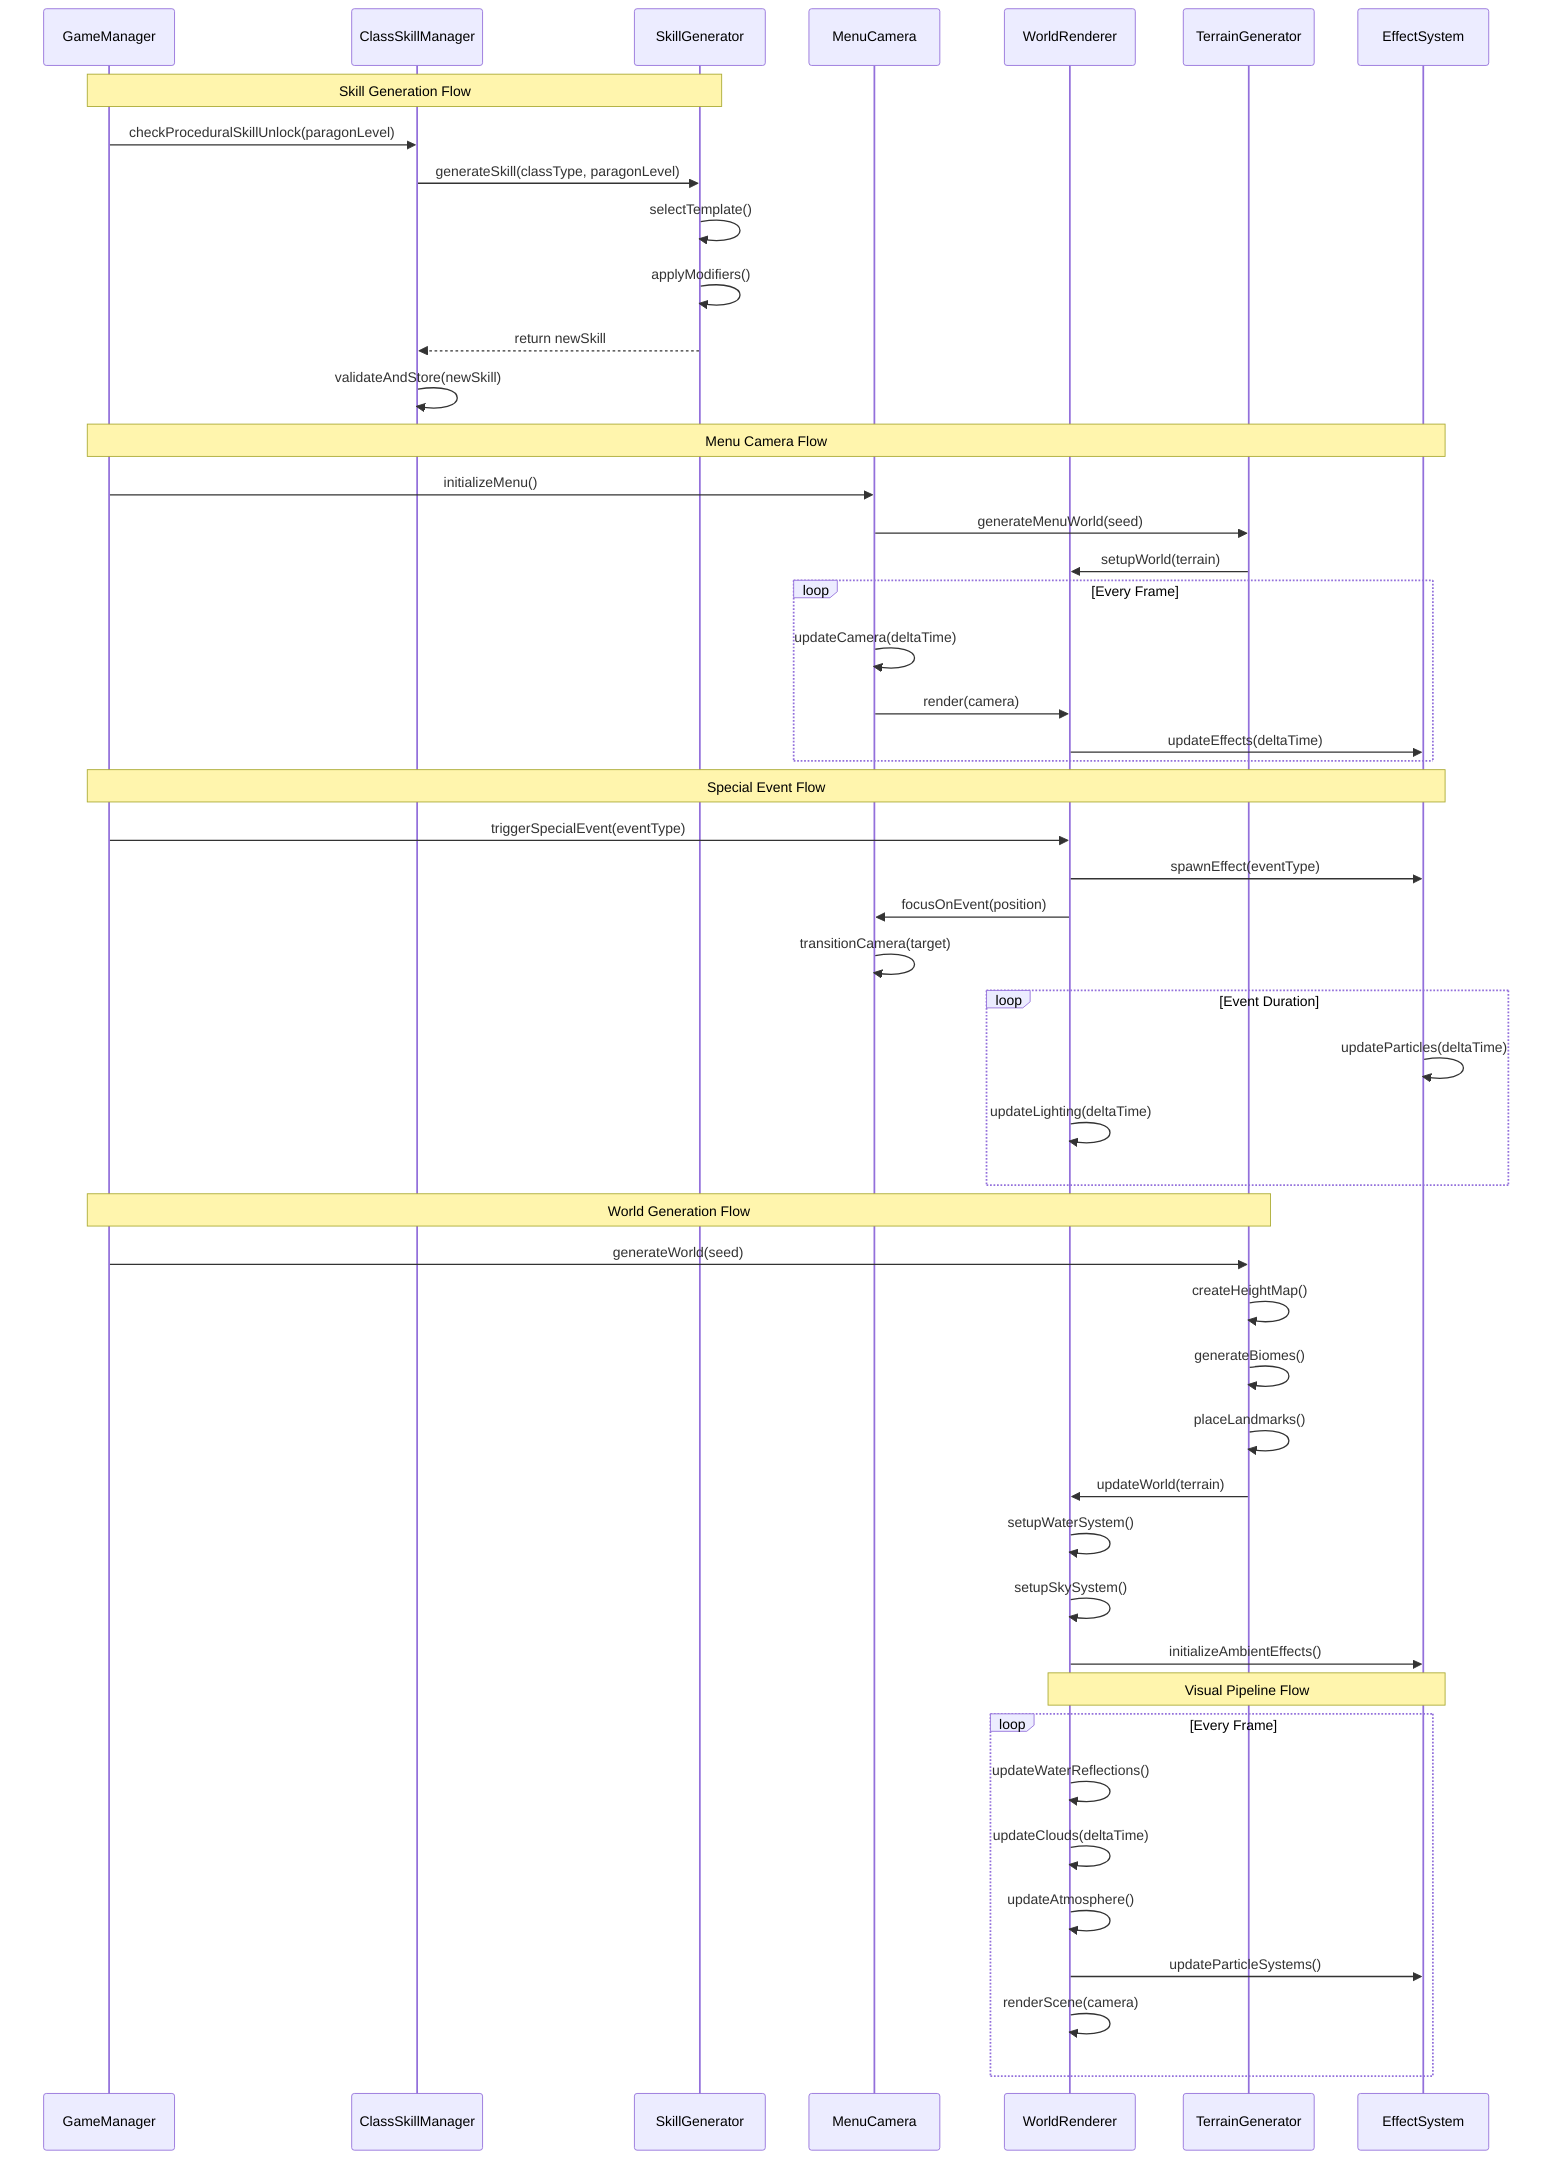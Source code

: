 sequenceDiagram
    participant GM as GameManager
    participant CSM as ClassSkillManager
    participant SG as SkillGenerator
    participant MC as MenuCamera
    participant WR as WorldRenderer
    participant TG as TerrainGenerator
    participant ES as EffectSystem

    %% Procedural Skill Generation
    Note over GM,SG: Skill Generation Flow
    GM->>CSM: checkProceduralSkillUnlock(paragonLevel)
    CSM->>SG: generateSkill(classType, paragonLevel)
    SG->>SG: selectTemplate()
    SG->>SG: applyModifiers()
    SG-->>CSM: return newSkill
    CSM->>CSM: validateAndStore(newSkill)

    %% Menu Camera System
    Note over GM,ES: Menu Camera Flow
    GM->>MC: initializeMenu()
    MC->>TG: generateMenuWorld(seed)
    TG->>WR: setupWorld(terrain)
    loop Every Frame
        MC->>MC: updateCamera(deltaTime)
        MC->>WR: render(camera)
        WR->>ES: updateEffects(deltaTime)
    end

    %% Special Event Flow
    Note over GM,ES: Special Event Flow
    GM->>WR: triggerSpecialEvent(eventType)
    WR->>ES: spawnEffect(eventType)
    WR->>MC: focusOnEvent(position)
    MC->>MC: transitionCamera(target)
    loop Event Duration
        ES->>ES: updateParticles(deltaTime)
        WR->>WR: updateLighting(deltaTime)
    end

    %% World Generation Flow
    Note over GM,TG: World Generation Flow
    GM->>TG: generateWorld(seed)
    TG->>TG: createHeightMap()
    TG->>TG: generateBiomes()
    TG->>TG: placeLandmarks()
    TG->>WR: updateWorld(terrain)
    WR->>WR: setupWaterSystem()
    WR->>WR: setupSkySystem()
    WR->>ES: initializeAmbientEffects()

    %% Visual Update Flow
    Note over WR,ES: Visual Pipeline Flow
    loop Every Frame
        WR->>WR: updateWaterReflections()
        WR->>WR: updateClouds(deltaTime)
        WR->>WR: updateAtmosphere()
        WR->>ES: updateParticleSystems()
        WR->>WR: renderScene(camera)
    end